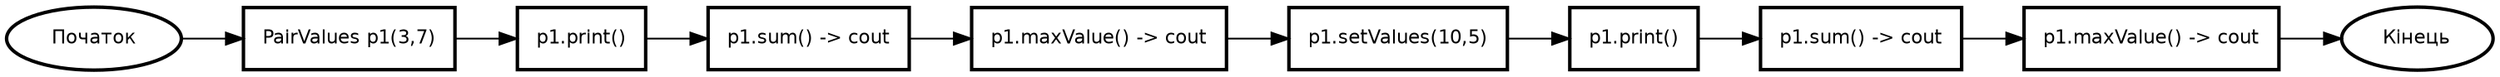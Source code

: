 // pairValues.dot
digraph pairValues {
    rankdir=LR;
    node [shape=box, style="solid,bold", fontname="DejaVu Sans", fontsize=11, margin="0.15,0.1"];

    // pairValues()
    pv_start [shape=oval, label="Початок"];
    pv_ctor  [label="PairValues p1(3,7)"];
    pv_print1 [label="p1.print()"];
    pv_sum1   [label="p1.sum() -> cout"];
    pv_max1   [label="p1.maxValue() -> cout"];
    pv_set    [label="p1.setValues(10,5)"];
    pv_print2 [label="p1.print()"];
    pv_sum2   [label="p1.sum() -> cout"];
    pv_max2   [label="p1.maxValue() -> cout"];
    pv_end    [shape=oval, label="Кінець"];

    pv_start -> pv_ctor -> pv_print1 -> pv_sum1 -> pv_max1 -> pv_set -> pv_print2 -> pv_sum2 -> pv_max2 -> pv_end;
}
